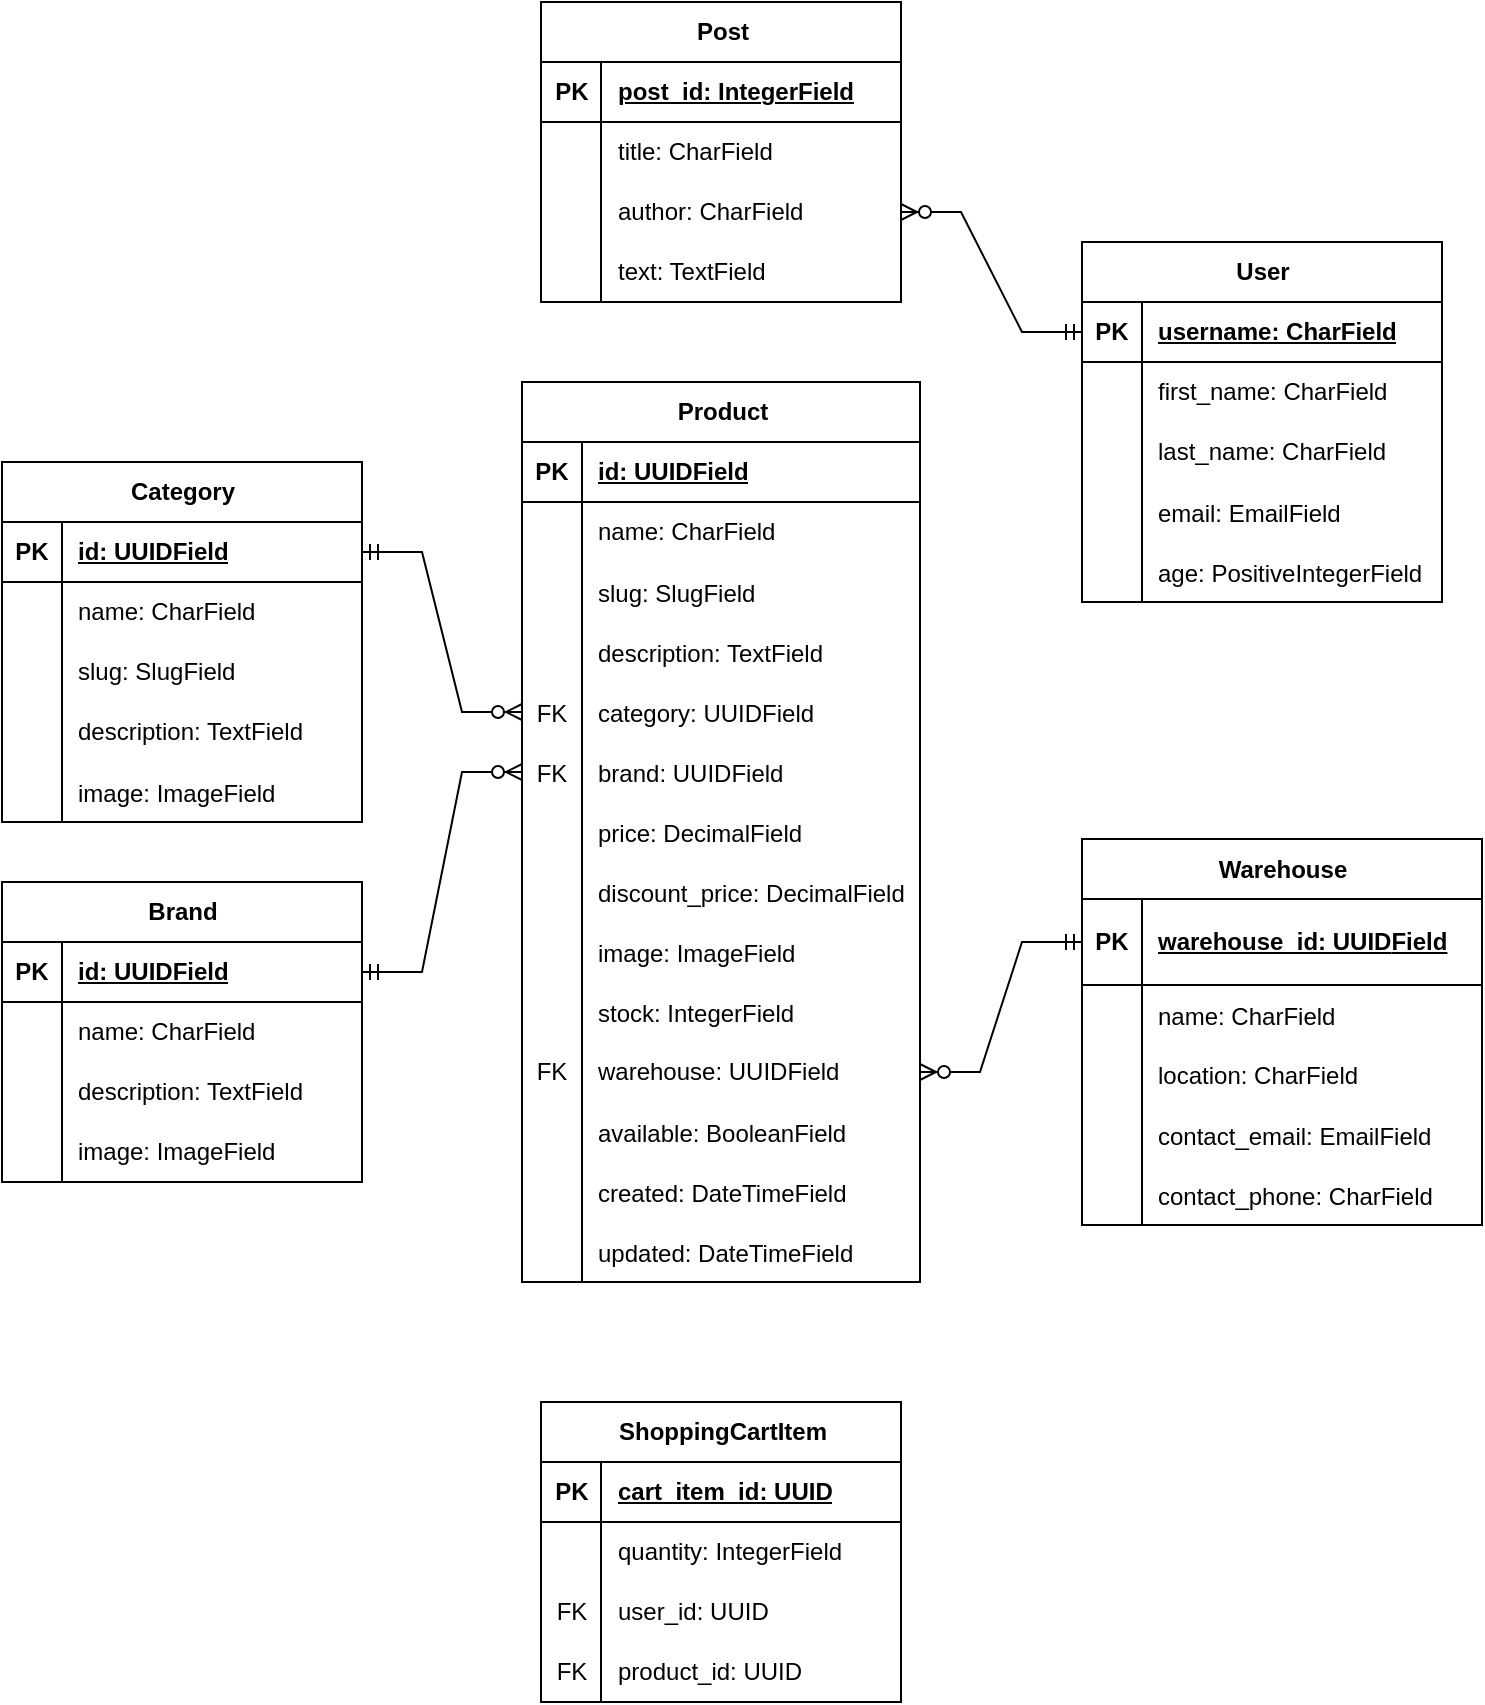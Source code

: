<mxfile version="24.7.17">
  <diagram id="R2lEEEUBdFMjLlhIrx00" name="Page-1">
    <mxGraphModel dx="1687" dy="979" grid="1" gridSize="10" guides="1" tooltips="1" connect="1" arrows="1" fold="1" page="1" pageScale="1" pageWidth="1169" pageHeight="1654" math="0" shadow="0" extFonts="Permanent Marker^https://fonts.googleapis.com/css?family=Permanent+Marker">
      <root>
        <mxCell id="0" />
        <mxCell id="1" parent="0" />
        <mxCell id="9a4lWJlWCkTllYiElJzS-14" value="Warehouse" style="shape=table;startSize=30;container=1;collapsible=1;childLayout=tableLayout;fixedRows=1;rowLines=0;fontStyle=1;align=center;resizeLast=1;html=1;" parent="1" vertex="1">
          <mxGeometry x="940" y="628.5" width="200" height="193" as="geometry" />
        </mxCell>
        <mxCell id="9a4lWJlWCkTllYiElJzS-15" value="" style="shape=tableRow;horizontal=0;startSize=0;swimlaneHead=0;swimlaneBody=0;fillColor=none;collapsible=0;dropTarget=0;points=[[0,0.5],[1,0.5]];portConstraint=eastwest;top=0;left=0;right=0;bottom=1;" parent="9a4lWJlWCkTllYiElJzS-14" vertex="1">
          <mxGeometry y="30" width="200" height="43" as="geometry" />
        </mxCell>
        <mxCell id="9a4lWJlWCkTllYiElJzS-16" value="PK" style="shape=partialRectangle;connectable=0;fillColor=none;top=0;left=0;bottom=0;right=0;fontStyle=1;overflow=hidden;whiteSpace=wrap;html=1;" parent="9a4lWJlWCkTllYiElJzS-15" vertex="1">
          <mxGeometry width="30" height="43" as="geometry">
            <mxRectangle width="30" height="43" as="alternateBounds" />
          </mxGeometry>
        </mxCell>
        <mxCell id="9a4lWJlWCkTllYiElJzS-17" value="warehouse_id: UUID&lt;span style=&quot;background-color: initial;&quot;&gt;Field&lt;/span&gt;" style="shape=partialRectangle;connectable=0;fillColor=none;top=0;left=0;bottom=0;right=0;align=left;spacingLeft=6;fontStyle=5;overflow=hidden;whiteSpace=wrap;html=1;" parent="9a4lWJlWCkTllYiElJzS-15" vertex="1">
          <mxGeometry x="30" width="170" height="43" as="geometry">
            <mxRectangle width="170" height="43" as="alternateBounds" />
          </mxGeometry>
        </mxCell>
        <mxCell id="gt1gGx5hnuuMi3qOZjvq-41" value="" style="shape=tableRow;horizontal=0;startSize=0;swimlaneHead=0;swimlaneBody=0;fillColor=none;collapsible=0;dropTarget=0;points=[[0,0.5],[1,0.5]];portConstraint=eastwest;top=0;left=0;right=0;bottom=0;" vertex="1" parent="9a4lWJlWCkTllYiElJzS-14">
          <mxGeometry y="73" width="200" height="30" as="geometry" />
        </mxCell>
        <mxCell id="gt1gGx5hnuuMi3qOZjvq-42" value="" style="shape=partialRectangle;connectable=0;fillColor=none;top=0;left=0;bottom=0;right=0;editable=1;overflow=hidden;" vertex="1" parent="gt1gGx5hnuuMi3qOZjvq-41">
          <mxGeometry width="30" height="30" as="geometry">
            <mxRectangle width="30" height="30" as="alternateBounds" />
          </mxGeometry>
        </mxCell>
        <mxCell id="gt1gGx5hnuuMi3qOZjvq-43" value="name: CharField" style="shape=partialRectangle;connectable=0;fillColor=none;top=0;left=0;bottom=0;right=0;align=left;spacingLeft=6;overflow=hidden;" vertex="1" parent="gt1gGx5hnuuMi3qOZjvq-41">
          <mxGeometry x="30" width="170" height="30" as="geometry">
            <mxRectangle width="170" height="30" as="alternateBounds" />
          </mxGeometry>
        </mxCell>
        <mxCell id="9a4lWJlWCkTllYiElJzS-18" value="" style="shape=tableRow;horizontal=0;startSize=0;swimlaneHead=0;swimlaneBody=0;fillColor=none;collapsible=0;dropTarget=0;points=[[0,0.5],[1,0.5]];portConstraint=eastwest;top=0;left=0;right=0;bottom=0;" parent="9a4lWJlWCkTllYiElJzS-14" vertex="1">
          <mxGeometry y="103" width="200" height="30" as="geometry" />
        </mxCell>
        <mxCell id="9a4lWJlWCkTllYiElJzS-19" value="" style="shape=partialRectangle;connectable=0;fillColor=none;top=0;left=0;bottom=0;right=0;editable=1;overflow=hidden;whiteSpace=wrap;html=1;" parent="9a4lWJlWCkTllYiElJzS-18" vertex="1">
          <mxGeometry width="30" height="30" as="geometry">
            <mxRectangle width="30" height="30" as="alternateBounds" />
          </mxGeometry>
        </mxCell>
        <mxCell id="9a4lWJlWCkTllYiElJzS-20" value="location: CharField" style="shape=partialRectangle;connectable=0;fillColor=none;top=0;left=0;bottom=0;right=0;align=left;spacingLeft=6;overflow=hidden;whiteSpace=wrap;html=1;" parent="9a4lWJlWCkTllYiElJzS-18" vertex="1">
          <mxGeometry x="30" width="170" height="30" as="geometry">
            <mxRectangle width="170" height="30" as="alternateBounds" />
          </mxGeometry>
        </mxCell>
        <mxCell id="gt1gGx5hnuuMi3qOZjvq-44" value="" style="shape=tableRow;horizontal=0;startSize=0;swimlaneHead=0;swimlaneBody=0;fillColor=none;collapsible=0;dropTarget=0;points=[[0,0.5],[1,0.5]];portConstraint=eastwest;top=0;left=0;right=0;bottom=0;" vertex="1" parent="9a4lWJlWCkTllYiElJzS-14">
          <mxGeometry y="133" width="200" height="30" as="geometry" />
        </mxCell>
        <mxCell id="gt1gGx5hnuuMi3qOZjvq-45" value="" style="shape=partialRectangle;connectable=0;fillColor=none;top=0;left=0;bottom=0;right=0;editable=1;overflow=hidden;" vertex="1" parent="gt1gGx5hnuuMi3qOZjvq-44">
          <mxGeometry width="30" height="30" as="geometry">
            <mxRectangle width="30" height="30" as="alternateBounds" />
          </mxGeometry>
        </mxCell>
        <mxCell id="gt1gGx5hnuuMi3qOZjvq-46" value="contact_email: EmailField" style="shape=partialRectangle;connectable=0;fillColor=none;top=0;left=0;bottom=0;right=0;align=left;spacingLeft=6;overflow=hidden;" vertex="1" parent="gt1gGx5hnuuMi3qOZjvq-44">
          <mxGeometry x="30" width="170" height="30" as="geometry">
            <mxRectangle width="170" height="30" as="alternateBounds" />
          </mxGeometry>
        </mxCell>
        <mxCell id="gt1gGx5hnuuMi3qOZjvq-47" value="" style="shape=tableRow;horizontal=0;startSize=0;swimlaneHead=0;swimlaneBody=0;fillColor=none;collapsible=0;dropTarget=0;points=[[0,0.5],[1,0.5]];portConstraint=eastwest;top=0;left=0;right=0;bottom=0;" vertex="1" parent="9a4lWJlWCkTllYiElJzS-14">
          <mxGeometry y="163" width="200" height="30" as="geometry" />
        </mxCell>
        <mxCell id="gt1gGx5hnuuMi3qOZjvq-48" value="" style="shape=partialRectangle;connectable=0;fillColor=none;top=0;left=0;bottom=0;right=0;editable=1;overflow=hidden;" vertex="1" parent="gt1gGx5hnuuMi3qOZjvq-47">
          <mxGeometry width="30" height="30" as="geometry">
            <mxRectangle width="30" height="30" as="alternateBounds" />
          </mxGeometry>
        </mxCell>
        <mxCell id="gt1gGx5hnuuMi3qOZjvq-49" value="contact_phone: CharField" style="shape=partialRectangle;connectable=0;fillColor=none;top=0;left=0;bottom=0;right=0;align=left;spacingLeft=6;overflow=hidden;" vertex="1" parent="gt1gGx5hnuuMi3qOZjvq-47">
          <mxGeometry x="30" width="170" height="30" as="geometry">
            <mxRectangle width="170" height="30" as="alternateBounds" />
          </mxGeometry>
        </mxCell>
        <mxCell id="9a4lWJlWCkTllYiElJzS-28" value="Product" style="shape=table;startSize=30;container=1;collapsible=1;childLayout=tableLayout;fixedRows=1;rowLines=0;fontStyle=1;align=center;resizeLast=1;html=1;" parent="1" vertex="1">
          <mxGeometry x="660" y="400" width="199" height="450" as="geometry" />
        </mxCell>
        <mxCell id="9a4lWJlWCkTllYiElJzS-29" value="" style="shape=tableRow;horizontal=0;startSize=0;swimlaneHead=0;swimlaneBody=0;fillColor=none;collapsible=0;dropTarget=0;points=[[0,0.5],[1,0.5]];portConstraint=eastwest;top=0;left=0;right=0;bottom=1;" parent="9a4lWJlWCkTllYiElJzS-28" vertex="1">
          <mxGeometry y="30" width="199" height="30" as="geometry" />
        </mxCell>
        <mxCell id="9a4lWJlWCkTllYiElJzS-30" value="PK" style="shape=partialRectangle;connectable=0;fillColor=none;top=0;left=0;bottom=0;right=0;fontStyle=1;overflow=hidden;whiteSpace=wrap;html=1;" parent="9a4lWJlWCkTllYiElJzS-29" vertex="1">
          <mxGeometry width="30" height="30" as="geometry">
            <mxRectangle width="30" height="30" as="alternateBounds" />
          </mxGeometry>
        </mxCell>
        <mxCell id="9a4lWJlWCkTllYiElJzS-31" value="id: UUIDField" style="shape=partialRectangle;connectable=0;fillColor=none;top=0;left=0;bottom=0;right=0;align=left;spacingLeft=6;fontStyle=5;overflow=hidden;whiteSpace=wrap;html=1;" parent="9a4lWJlWCkTllYiElJzS-29" vertex="1">
          <mxGeometry x="30" width="169" height="30" as="geometry">
            <mxRectangle width="169" height="30" as="alternateBounds" />
          </mxGeometry>
        </mxCell>
        <mxCell id="9a4lWJlWCkTllYiElJzS-32" value="" style="shape=tableRow;horizontal=0;startSize=0;swimlaneHead=0;swimlaneBody=0;fillColor=none;collapsible=0;dropTarget=0;points=[[0,0.5],[1,0.5]];portConstraint=eastwest;top=0;left=0;right=0;bottom=0;" parent="9a4lWJlWCkTllYiElJzS-28" vertex="1">
          <mxGeometry y="60" width="199" height="30" as="geometry" />
        </mxCell>
        <mxCell id="9a4lWJlWCkTllYiElJzS-33" value="" style="shape=partialRectangle;connectable=0;fillColor=none;top=0;left=0;bottom=0;right=0;editable=1;overflow=hidden;whiteSpace=wrap;html=1;" parent="9a4lWJlWCkTllYiElJzS-32" vertex="1">
          <mxGeometry width="30" height="30" as="geometry">
            <mxRectangle width="30" height="30" as="alternateBounds" />
          </mxGeometry>
        </mxCell>
        <mxCell id="9a4lWJlWCkTllYiElJzS-34" value="name: CharField" style="shape=partialRectangle;connectable=0;fillColor=none;top=0;left=0;bottom=0;right=0;align=left;spacingLeft=6;overflow=hidden;whiteSpace=wrap;html=1;" parent="9a4lWJlWCkTllYiElJzS-32" vertex="1">
          <mxGeometry x="30" width="169" height="30" as="geometry">
            <mxRectangle width="169" height="30" as="alternateBounds" />
          </mxGeometry>
        </mxCell>
        <mxCell id="gt1gGx5hnuuMi3qOZjvq-4" value="" style="shape=tableRow;horizontal=0;startSize=0;swimlaneHead=0;swimlaneBody=0;fillColor=none;collapsible=0;dropTarget=0;points=[[0,0.5],[1,0.5]];portConstraint=eastwest;top=0;left=0;right=0;bottom=0;" vertex="1" parent="9a4lWJlWCkTllYiElJzS-28">
          <mxGeometry y="90" width="199" height="30" as="geometry" />
        </mxCell>
        <mxCell id="gt1gGx5hnuuMi3qOZjvq-5" value="" style="shape=partialRectangle;connectable=0;fillColor=none;top=0;left=0;bottom=0;right=0;editable=1;overflow=hidden;" vertex="1" parent="gt1gGx5hnuuMi3qOZjvq-4">
          <mxGeometry width="30" height="30" as="geometry">
            <mxRectangle width="30" height="30" as="alternateBounds" />
          </mxGeometry>
        </mxCell>
        <mxCell id="gt1gGx5hnuuMi3qOZjvq-6" value="slug: SlugField" style="shape=partialRectangle;connectable=0;fillColor=none;top=0;left=0;bottom=0;right=0;align=left;spacingLeft=6;overflow=hidden;" vertex="1" parent="gt1gGx5hnuuMi3qOZjvq-4">
          <mxGeometry x="30" width="169" height="30" as="geometry">
            <mxRectangle width="169" height="30" as="alternateBounds" />
          </mxGeometry>
        </mxCell>
        <mxCell id="gt1gGx5hnuuMi3qOZjvq-7" value="" style="shape=tableRow;horizontal=0;startSize=0;swimlaneHead=0;swimlaneBody=0;fillColor=none;collapsible=0;dropTarget=0;points=[[0,0.5],[1,0.5]];portConstraint=eastwest;top=0;left=0;right=0;bottom=0;" vertex="1" parent="9a4lWJlWCkTllYiElJzS-28">
          <mxGeometry y="120" width="199" height="30" as="geometry" />
        </mxCell>
        <mxCell id="gt1gGx5hnuuMi3qOZjvq-8" value="" style="shape=partialRectangle;connectable=0;fillColor=none;top=0;left=0;bottom=0;right=0;editable=1;overflow=hidden;" vertex="1" parent="gt1gGx5hnuuMi3qOZjvq-7">
          <mxGeometry width="30" height="30" as="geometry">
            <mxRectangle width="30" height="30" as="alternateBounds" />
          </mxGeometry>
        </mxCell>
        <mxCell id="gt1gGx5hnuuMi3qOZjvq-9" value="description: TextField" style="shape=partialRectangle;connectable=0;fillColor=none;top=0;left=0;bottom=0;right=0;align=left;spacingLeft=6;overflow=hidden;" vertex="1" parent="gt1gGx5hnuuMi3qOZjvq-7">
          <mxGeometry x="30" width="169" height="30" as="geometry">
            <mxRectangle width="169" height="30" as="alternateBounds" />
          </mxGeometry>
        </mxCell>
        <mxCell id="gt1gGx5hnuuMi3qOZjvq-10" value="" style="shape=tableRow;horizontal=0;startSize=0;swimlaneHead=0;swimlaneBody=0;fillColor=none;collapsible=0;dropTarget=0;points=[[0,0.5],[1,0.5]];portConstraint=eastwest;top=0;left=0;right=0;bottom=0;" vertex="1" parent="9a4lWJlWCkTllYiElJzS-28">
          <mxGeometry y="150" width="199" height="30" as="geometry" />
        </mxCell>
        <mxCell id="gt1gGx5hnuuMi3qOZjvq-11" value="FK" style="shape=partialRectangle;connectable=0;fillColor=none;top=0;left=0;bottom=0;right=0;editable=1;overflow=hidden;" vertex="1" parent="gt1gGx5hnuuMi3qOZjvq-10">
          <mxGeometry width="30" height="30" as="geometry">
            <mxRectangle width="30" height="30" as="alternateBounds" />
          </mxGeometry>
        </mxCell>
        <mxCell id="gt1gGx5hnuuMi3qOZjvq-12" value="category: UUIDField" style="shape=partialRectangle;connectable=0;fillColor=none;top=0;left=0;bottom=0;right=0;align=left;spacingLeft=6;overflow=hidden;" vertex="1" parent="gt1gGx5hnuuMi3qOZjvq-10">
          <mxGeometry x="30" width="169" height="30" as="geometry">
            <mxRectangle width="169" height="30" as="alternateBounds" />
          </mxGeometry>
        </mxCell>
        <mxCell id="gt1gGx5hnuuMi3qOZjvq-13" value="" style="shape=tableRow;horizontal=0;startSize=0;swimlaneHead=0;swimlaneBody=0;fillColor=none;collapsible=0;dropTarget=0;points=[[0,0.5],[1,0.5]];portConstraint=eastwest;top=0;left=0;right=0;bottom=0;" vertex="1" parent="9a4lWJlWCkTllYiElJzS-28">
          <mxGeometry y="180" width="199" height="30" as="geometry" />
        </mxCell>
        <mxCell id="gt1gGx5hnuuMi3qOZjvq-14" value="FK" style="shape=partialRectangle;connectable=0;fillColor=none;top=0;left=0;bottom=0;right=0;editable=1;overflow=hidden;" vertex="1" parent="gt1gGx5hnuuMi3qOZjvq-13">
          <mxGeometry width="30" height="30" as="geometry">
            <mxRectangle width="30" height="30" as="alternateBounds" />
          </mxGeometry>
        </mxCell>
        <mxCell id="gt1gGx5hnuuMi3qOZjvq-15" value="brand: UUIDField" style="shape=partialRectangle;connectable=0;fillColor=none;top=0;left=0;bottom=0;right=0;align=left;spacingLeft=6;overflow=hidden;" vertex="1" parent="gt1gGx5hnuuMi3qOZjvq-13">
          <mxGeometry x="30" width="169" height="30" as="geometry">
            <mxRectangle width="169" height="30" as="alternateBounds" />
          </mxGeometry>
        </mxCell>
        <mxCell id="gt1gGx5hnuuMi3qOZjvq-16" value="" style="shape=tableRow;horizontal=0;startSize=0;swimlaneHead=0;swimlaneBody=0;fillColor=none;collapsible=0;dropTarget=0;points=[[0,0.5],[1,0.5]];portConstraint=eastwest;top=0;left=0;right=0;bottom=0;" vertex="1" parent="9a4lWJlWCkTllYiElJzS-28">
          <mxGeometry y="210" width="199" height="30" as="geometry" />
        </mxCell>
        <mxCell id="gt1gGx5hnuuMi3qOZjvq-17" value="" style="shape=partialRectangle;connectable=0;fillColor=none;top=0;left=0;bottom=0;right=0;editable=1;overflow=hidden;" vertex="1" parent="gt1gGx5hnuuMi3qOZjvq-16">
          <mxGeometry width="30" height="30" as="geometry">
            <mxRectangle width="30" height="30" as="alternateBounds" />
          </mxGeometry>
        </mxCell>
        <mxCell id="gt1gGx5hnuuMi3qOZjvq-18" value="price: DecimalField" style="shape=partialRectangle;connectable=0;fillColor=none;top=0;left=0;bottom=0;right=0;align=left;spacingLeft=6;overflow=hidden;" vertex="1" parent="gt1gGx5hnuuMi3qOZjvq-16">
          <mxGeometry x="30" width="169" height="30" as="geometry">
            <mxRectangle width="169" height="30" as="alternateBounds" />
          </mxGeometry>
        </mxCell>
        <mxCell id="gt1gGx5hnuuMi3qOZjvq-19" value="" style="shape=tableRow;horizontal=0;startSize=0;swimlaneHead=0;swimlaneBody=0;fillColor=none;collapsible=0;dropTarget=0;points=[[0,0.5],[1,0.5]];portConstraint=eastwest;top=0;left=0;right=0;bottom=0;" vertex="1" parent="9a4lWJlWCkTllYiElJzS-28">
          <mxGeometry y="240" width="199" height="30" as="geometry" />
        </mxCell>
        <mxCell id="gt1gGx5hnuuMi3qOZjvq-20" value="" style="shape=partialRectangle;connectable=0;fillColor=none;top=0;left=0;bottom=0;right=0;editable=1;overflow=hidden;" vertex="1" parent="gt1gGx5hnuuMi3qOZjvq-19">
          <mxGeometry width="30" height="30" as="geometry">
            <mxRectangle width="30" height="30" as="alternateBounds" />
          </mxGeometry>
        </mxCell>
        <mxCell id="gt1gGx5hnuuMi3qOZjvq-21" value="discount_price: DecimalField" style="shape=partialRectangle;connectable=0;fillColor=none;top=0;left=0;bottom=0;right=0;align=left;spacingLeft=6;overflow=hidden;" vertex="1" parent="gt1gGx5hnuuMi3qOZjvq-19">
          <mxGeometry x="30" width="169" height="30" as="geometry">
            <mxRectangle width="169" height="30" as="alternateBounds" />
          </mxGeometry>
        </mxCell>
        <mxCell id="gt1gGx5hnuuMi3qOZjvq-22" value="" style="shape=tableRow;horizontal=0;startSize=0;swimlaneHead=0;swimlaneBody=0;fillColor=none;collapsible=0;dropTarget=0;points=[[0,0.5],[1,0.5]];portConstraint=eastwest;top=0;left=0;right=0;bottom=0;" vertex="1" parent="9a4lWJlWCkTllYiElJzS-28">
          <mxGeometry y="270" width="199" height="30" as="geometry" />
        </mxCell>
        <mxCell id="gt1gGx5hnuuMi3qOZjvq-23" value="" style="shape=partialRectangle;connectable=0;fillColor=none;top=0;left=0;bottom=0;right=0;editable=1;overflow=hidden;" vertex="1" parent="gt1gGx5hnuuMi3qOZjvq-22">
          <mxGeometry width="30" height="30" as="geometry">
            <mxRectangle width="30" height="30" as="alternateBounds" />
          </mxGeometry>
        </mxCell>
        <mxCell id="gt1gGx5hnuuMi3qOZjvq-24" value="image: ImageField" style="shape=partialRectangle;connectable=0;fillColor=none;top=0;left=0;bottom=0;right=0;align=left;spacingLeft=6;overflow=hidden;" vertex="1" parent="gt1gGx5hnuuMi3qOZjvq-22">
          <mxGeometry x="30" width="169" height="30" as="geometry">
            <mxRectangle width="169" height="30" as="alternateBounds" />
          </mxGeometry>
        </mxCell>
        <mxCell id="gt1gGx5hnuuMi3qOZjvq-25" value="" style="shape=tableRow;horizontal=0;startSize=0;swimlaneHead=0;swimlaneBody=0;fillColor=none;collapsible=0;dropTarget=0;points=[[0,0.5],[1,0.5]];portConstraint=eastwest;top=0;left=0;right=0;bottom=0;" vertex="1" parent="9a4lWJlWCkTllYiElJzS-28">
          <mxGeometry y="300" width="199" height="30" as="geometry" />
        </mxCell>
        <mxCell id="gt1gGx5hnuuMi3qOZjvq-26" value="" style="shape=partialRectangle;connectable=0;fillColor=none;top=0;left=0;bottom=0;right=0;editable=1;overflow=hidden;" vertex="1" parent="gt1gGx5hnuuMi3qOZjvq-25">
          <mxGeometry width="30" height="30" as="geometry">
            <mxRectangle width="30" height="30" as="alternateBounds" />
          </mxGeometry>
        </mxCell>
        <mxCell id="gt1gGx5hnuuMi3qOZjvq-27" value="stock: IntegerField" style="shape=partialRectangle;connectable=0;fillColor=none;top=0;left=0;bottom=0;right=0;align=left;spacingLeft=6;overflow=hidden;" vertex="1" parent="gt1gGx5hnuuMi3qOZjvq-25">
          <mxGeometry x="30" width="169" height="30" as="geometry">
            <mxRectangle width="169" height="30" as="alternateBounds" />
          </mxGeometry>
        </mxCell>
        <mxCell id="9a4lWJlWCkTllYiElJzS-35" value="" style="shape=tableRow;horizontal=0;startSize=0;swimlaneHead=0;swimlaneBody=0;fillColor=none;collapsible=0;dropTarget=0;points=[[0,0.5],[1,0.5]];portConstraint=eastwest;top=0;left=0;right=0;bottom=0;" parent="9a4lWJlWCkTllYiElJzS-28" vertex="1">
          <mxGeometry y="330" width="199" height="30" as="geometry" />
        </mxCell>
        <mxCell id="9a4lWJlWCkTllYiElJzS-36" value="FK" style="shape=partialRectangle;connectable=0;fillColor=none;top=0;left=0;bottom=0;right=0;editable=1;overflow=hidden;whiteSpace=wrap;html=1;" parent="9a4lWJlWCkTllYiElJzS-35" vertex="1">
          <mxGeometry width="30" height="30" as="geometry">
            <mxRectangle width="30" height="30" as="alternateBounds" />
          </mxGeometry>
        </mxCell>
        <mxCell id="9a4lWJlWCkTllYiElJzS-37" value="warehouse: UUIDField" style="shape=partialRectangle;connectable=0;fillColor=none;top=0;left=0;bottom=0;right=0;align=left;spacingLeft=6;overflow=hidden;whiteSpace=wrap;html=1;" parent="9a4lWJlWCkTllYiElJzS-35" vertex="1">
          <mxGeometry x="30" width="169" height="30" as="geometry">
            <mxRectangle width="169" height="30" as="alternateBounds" />
          </mxGeometry>
        </mxCell>
        <mxCell id="gt1gGx5hnuuMi3qOZjvq-28" value="" style="shape=tableRow;horizontal=0;startSize=0;swimlaneHead=0;swimlaneBody=0;fillColor=none;collapsible=0;dropTarget=0;points=[[0,0.5],[1,0.5]];portConstraint=eastwest;top=0;left=0;right=0;bottom=0;" vertex="1" parent="9a4lWJlWCkTllYiElJzS-28">
          <mxGeometry y="360" width="199" height="30" as="geometry" />
        </mxCell>
        <mxCell id="gt1gGx5hnuuMi3qOZjvq-29" value="" style="shape=partialRectangle;connectable=0;fillColor=none;top=0;left=0;bottom=0;right=0;editable=1;overflow=hidden;" vertex="1" parent="gt1gGx5hnuuMi3qOZjvq-28">
          <mxGeometry width="30" height="30" as="geometry">
            <mxRectangle width="30" height="30" as="alternateBounds" />
          </mxGeometry>
        </mxCell>
        <mxCell id="gt1gGx5hnuuMi3qOZjvq-30" value="available: BooleanField" style="shape=partialRectangle;connectable=0;fillColor=none;top=0;left=0;bottom=0;right=0;align=left;spacingLeft=6;overflow=hidden;" vertex="1" parent="gt1gGx5hnuuMi3qOZjvq-28">
          <mxGeometry x="30" width="169" height="30" as="geometry">
            <mxRectangle width="169" height="30" as="alternateBounds" />
          </mxGeometry>
        </mxCell>
        <mxCell id="gt1gGx5hnuuMi3qOZjvq-35" value="" style="shape=tableRow;horizontal=0;startSize=0;swimlaneHead=0;swimlaneBody=0;fillColor=none;collapsible=0;dropTarget=0;points=[[0,0.5],[1,0.5]];portConstraint=eastwest;top=0;left=0;right=0;bottom=0;" vertex="1" parent="9a4lWJlWCkTllYiElJzS-28">
          <mxGeometry y="390" width="199" height="30" as="geometry" />
        </mxCell>
        <mxCell id="gt1gGx5hnuuMi3qOZjvq-36" value="" style="shape=partialRectangle;connectable=0;fillColor=none;top=0;left=0;bottom=0;right=0;editable=1;overflow=hidden;" vertex="1" parent="gt1gGx5hnuuMi3qOZjvq-35">
          <mxGeometry width="30" height="30" as="geometry">
            <mxRectangle width="30" height="30" as="alternateBounds" />
          </mxGeometry>
        </mxCell>
        <mxCell id="gt1gGx5hnuuMi3qOZjvq-37" value="created: DateTimeField" style="shape=partialRectangle;connectable=0;fillColor=none;top=0;left=0;bottom=0;right=0;align=left;spacingLeft=6;overflow=hidden;" vertex="1" parent="gt1gGx5hnuuMi3qOZjvq-35">
          <mxGeometry x="30" width="169" height="30" as="geometry">
            <mxRectangle width="169" height="30" as="alternateBounds" />
          </mxGeometry>
        </mxCell>
        <mxCell id="gt1gGx5hnuuMi3qOZjvq-38" value="" style="shape=tableRow;horizontal=0;startSize=0;swimlaneHead=0;swimlaneBody=0;fillColor=none;collapsible=0;dropTarget=0;points=[[0,0.5],[1,0.5]];portConstraint=eastwest;top=0;left=0;right=0;bottom=0;" vertex="1" parent="9a4lWJlWCkTllYiElJzS-28">
          <mxGeometry y="420" width="199" height="30" as="geometry" />
        </mxCell>
        <mxCell id="gt1gGx5hnuuMi3qOZjvq-39" value="" style="shape=partialRectangle;connectable=0;fillColor=none;top=0;left=0;bottom=0;right=0;editable=1;overflow=hidden;" vertex="1" parent="gt1gGx5hnuuMi3qOZjvq-38">
          <mxGeometry width="30" height="30" as="geometry">
            <mxRectangle width="30" height="30" as="alternateBounds" />
          </mxGeometry>
        </mxCell>
        <mxCell id="gt1gGx5hnuuMi3qOZjvq-40" value="updated: DateTimeField" style="shape=partialRectangle;connectable=0;fillColor=none;top=0;left=0;bottom=0;right=0;align=left;spacingLeft=6;overflow=hidden;" vertex="1" parent="gt1gGx5hnuuMi3qOZjvq-38">
          <mxGeometry x="30" width="169" height="30" as="geometry">
            <mxRectangle width="169" height="30" as="alternateBounds" />
          </mxGeometry>
        </mxCell>
        <mxCell id="9a4lWJlWCkTllYiElJzS-46" value="User" style="shape=table;startSize=30;container=1;collapsible=1;childLayout=tableLayout;fixedRows=1;rowLines=0;fontStyle=1;align=center;resizeLast=1;html=1;" parent="1" vertex="1">
          <mxGeometry x="940" y="330" width="180" height="180" as="geometry" />
        </mxCell>
        <mxCell id="9a4lWJlWCkTllYiElJzS-47" value="" style="shape=tableRow;horizontal=0;startSize=0;swimlaneHead=0;swimlaneBody=0;fillColor=none;collapsible=0;dropTarget=0;points=[[0,0.5],[1,0.5]];portConstraint=eastwest;top=0;left=0;right=0;bottom=1;" parent="9a4lWJlWCkTllYiElJzS-46" vertex="1">
          <mxGeometry y="30" width="180" height="30" as="geometry" />
        </mxCell>
        <mxCell id="9a4lWJlWCkTllYiElJzS-48" value="PK" style="shape=partialRectangle;connectable=0;fillColor=none;top=0;left=0;bottom=0;right=0;fontStyle=1;overflow=hidden;whiteSpace=wrap;html=1;" parent="9a4lWJlWCkTllYiElJzS-47" vertex="1">
          <mxGeometry width="30" height="30" as="geometry">
            <mxRectangle width="30" height="30" as="alternateBounds" />
          </mxGeometry>
        </mxCell>
        <mxCell id="9a4lWJlWCkTllYiElJzS-49" value="username: CharField" style="shape=partialRectangle;connectable=0;fillColor=none;top=0;left=0;bottom=0;right=0;align=left;spacingLeft=6;fontStyle=5;overflow=hidden;whiteSpace=wrap;html=1;" parent="9a4lWJlWCkTllYiElJzS-47" vertex="1">
          <mxGeometry x="30" width="150" height="30" as="geometry">
            <mxRectangle width="150" height="30" as="alternateBounds" />
          </mxGeometry>
        </mxCell>
        <mxCell id="9a4lWJlWCkTllYiElJzS-53" value="" style="shape=tableRow;horizontal=0;startSize=0;swimlaneHead=0;swimlaneBody=0;fillColor=none;collapsible=0;dropTarget=0;points=[[0,0.5],[1,0.5]];portConstraint=eastwest;top=0;left=0;right=0;bottom=0;" parent="9a4lWJlWCkTllYiElJzS-46" vertex="1">
          <mxGeometry y="60" width="180" height="30" as="geometry" />
        </mxCell>
        <mxCell id="9a4lWJlWCkTllYiElJzS-54" value="" style="shape=partialRectangle;connectable=0;fillColor=none;top=0;left=0;bottom=0;right=0;editable=1;overflow=hidden;whiteSpace=wrap;html=1;" parent="9a4lWJlWCkTllYiElJzS-53" vertex="1">
          <mxGeometry width="30" height="30" as="geometry">
            <mxRectangle width="30" height="30" as="alternateBounds" />
          </mxGeometry>
        </mxCell>
        <mxCell id="9a4lWJlWCkTllYiElJzS-55" value="first_name: CharField" style="shape=partialRectangle;connectable=0;fillColor=none;top=0;left=0;bottom=0;right=0;align=left;spacingLeft=6;overflow=hidden;whiteSpace=wrap;html=1;" parent="9a4lWJlWCkTllYiElJzS-53" vertex="1">
          <mxGeometry x="30" width="150" height="30" as="geometry">
            <mxRectangle width="150" height="30" as="alternateBounds" />
          </mxGeometry>
        </mxCell>
        <mxCell id="9a4lWJlWCkTllYiElJzS-56" value="" style="shape=tableRow;horizontal=0;startSize=0;swimlaneHead=0;swimlaneBody=0;fillColor=none;collapsible=0;dropTarget=0;points=[[0,0.5],[1,0.5]];portConstraint=eastwest;top=0;left=0;right=0;bottom=0;" parent="9a4lWJlWCkTllYiElJzS-46" vertex="1">
          <mxGeometry y="90" width="180" height="30" as="geometry" />
        </mxCell>
        <mxCell id="9a4lWJlWCkTllYiElJzS-57" value="" style="shape=partialRectangle;connectable=0;fillColor=none;top=0;left=0;bottom=0;right=0;editable=1;overflow=hidden;whiteSpace=wrap;html=1;" parent="9a4lWJlWCkTllYiElJzS-56" vertex="1">
          <mxGeometry width="30" height="30" as="geometry">
            <mxRectangle width="30" height="30" as="alternateBounds" />
          </mxGeometry>
        </mxCell>
        <mxCell id="9a4lWJlWCkTllYiElJzS-58" value="last_name: CharField" style="shape=partialRectangle;connectable=0;fillColor=none;top=0;left=0;bottom=0;right=0;align=left;spacingLeft=6;overflow=hidden;whiteSpace=wrap;html=1;" parent="9a4lWJlWCkTllYiElJzS-56" vertex="1">
          <mxGeometry x="30" width="150" height="30" as="geometry">
            <mxRectangle width="150" height="30" as="alternateBounds" />
          </mxGeometry>
        </mxCell>
        <mxCell id="gt1gGx5hnuuMi3qOZjvq-82" value="" style="shape=tableRow;horizontal=0;startSize=0;swimlaneHead=0;swimlaneBody=0;fillColor=none;collapsible=0;dropTarget=0;points=[[0,0.5],[1,0.5]];portConstraint=eastwest;top=0;left=0;right=0;bottom=0;" vertex="1" parent="9a4lWJlWCkTllYiElJzS-46">
          <mxGeometry y="120" width="180" height="30" as="geometry" />
        </mxCell>
        <mxCell id="gt1gGx5hnuuMi3qOZjvq-83" value="" style="shape=partialRectangle;connectable=0;fillColor=none;top=0;left=0;bottom=0;right=0;editable=1;overflow=hidden;" vertex="1" parent="gt1gGx5hnuuMi3qOZjvq-82">
          <mxGeometry width="30" height="30" as="geometry">
            <mxRectangle width="30" height="30" as="alternateBounds" />
          </mxGeometry>
        </mxCell>
        <mxCell id="gt1gGx5hnuuMi3qOZjvq-84" value="email: EmailField" style="shape=partialRectangle;connectable=0;fillColor=none;top=0;left=0;bottom=0;right=0;align=left;spacingLeft=6;overflow=hidden;" vertex="1" parent="gt1gGx5hnuuMi3qOZjvq-82">
          <mxGeometry x="30" width="150" height="30" as="geometry">
            <mxRectangle width="150" height="30" as="alternateBounds" />
          </mxGeometry>
        </mxCell>
        <mxCell id="gt1gGx5hnuuMi3qOZjvq-85" value="" style="shape=tableRow;horizontal=0;startSize=0;swimlaneHead=0;swimlaneBody=0;fillColor=none;collapsible=0;dropTarget=0;points=[[0,0.5],[1,0.5]];portConstraint=eastwest;top=0;left=0;right=0;bottom=0;" vertex="1" parent="9a4lWJlWCkTllYiElJzS-46">
          <mxGeometry y="150" width="180" height="30" as="geometry" />
        </mxCell>
        <mxCell id="gt1gGx5hnuuMi3qOZjvq-86" value="" style="shape=partialRectangle;connectable=0;fillColor=none;top=0;left=0;bottom=0;right=0;editable=1;overflow=hidden;" vertex="1" parent="gt1gGx5hnuuMi3qOZjvq-85">
          <mxGeometry width="30" height="30" as="geometry">
            <mxRectangle width="30" height="30" as="alternateBounds" />
          </mxGeometry>
        </mxCell>
        <mxCell id="gt1gGx5hnuuMi3qOZjvq-87" value="age: PositiveIntegerField" style="shape=partialRectangle;connectable=0;fillColor=none;top=0;left=0;bottom=0;right=0;align=left;spacingLeft=6;overflow=hidden;" vertex="1" parent="gt1gGx5hnuuMi3qOZjvq-85">
          <mxGeometry x="30" width="150" height="30" as="geometry">
            <mxRectangle width="150" height="30" as="alternateBounds" />
          </mxGeometry>
        </mxCell>
        <mxCell id="CSeSd1BVgWHs2ulrmNiZ-29" value="ShoppingCartItem" style="shape=table;startSize=30;container=1;collapsible=1;childLayout=tableLayout;fixedRows=1;rowLines=0;fontStyle=1;align=center;resizeLast=1;html=1;" parent="1" vertex="1">
          <mxGeometry x="669.5" y="910" width="180" height="150" as="geometry">
            <mxRectangle x="460" y="250" width="140" height="30" as="alternateBounds" />
          </mxGeometry>
        </mxCell>
        <mxCell id="CSeSd1BVgWHs2ulrmNiZ-30" value="" style="shape=tableRow;horizontal=0;startSize=0;swimlaneHead=0;swimlaneBody=0;fillColor=none;collapsible=0;dropTarget=0;points=[[0,0.5],[1,0.5]];portConstraint=eastwest;top=0;left=0;right=0;bottom=1;" parent="CSeSd1BVgWHs2ulrmNiZ-29" vertex="1">
          <mxGeometry y="30" width="180" height="30" as="geometry" />
        </mxCell>
        <mxCell id="CSeSd1BVgWHs2ulrmNiZ-31" value="PK" style="shape=partialRectangle;connectable=0;fillColor=none;top=0;left=0;bottom=0;right=0;fontStyle=1;overflow=hidden;whiteSpace=wrap;html=1;" parent="CSeSd1BVgWHs2ulrmNiZ-30" vertex="1">
          <mxGeometry width="30" height="30" as="geometry">
            <mxRectangle width="30" height="30" as="alternateBounds" />
          </mxGeometry>
        </mxCell>
        <mxCell id="CSeSd1BVgWHs2ulrmNiZ-32" value="cart_item_id: UUID" style="shape=partialRectangle;connectable=0;fillColor=none;top=0;left=0;bottom=0;right=0;align=left;spacingLeft=6;fontStyle=5;overflow=hidden;whiteSpace=wrap;html=1;" parent="CSeSd1BVgWHs2ulrmNiZ-30" vertex="1">
          <mxGeometry x="30" width="150" height="30" as="geometry">
            <mxRectangle width="150" height="30" as="alternateBounds" />
          </mxGeometry>
        </mxCell>
        <mxCell id="CSeSd1BVgWHs2ulrmNiZ-33" value="" style="shape=tableRow;horizontal=0;startSize=0;swimlaneHead=0;swimlaneBody=0;fillColor=none;collapsible=0;dropTarget=0;points=[[0,0.5],[1,0.5]];portConstraint=eastwest;top=0;left=0;right=0;bottom=0;" parent="CSeSd1BVgWHs2ulrmNiZ-29" vertex="1">
          <mxGeometry y="60" width="180" height="30" as="geometry" />
        </mxCell>
        <mxCell id="CSeSd1BVgWHs2ulrmNiZ-34" value="" style="shape=partialRectangle;connectable=0;fillColor=none;top=0;left=0;bottom=0;right=0;editable=1;overflow=hidden;whiteSpace=wrap;html=1;" parent="CSeSd1BVgWHs2ulrmNiZ-33" vertex="1">
          <mxGeometry width="30" height="30" as="geometry">
            <mxRectangle width="30" height="30" as="alternateBounds" />
          </mxGeometry>
        </mxCell>
        <mxCell id="CSeSd1BVgWHs2ulrmNiZ-35" value="quantity: IntegerField" style="shape=partialRectangle;connectable=0;fillColor=none;top=0;left=0;bottom=0;right=0;align=left;spacingLeft=6;overflow=hidden;whiteSpace=wrap;html=1;" parent="CSeSd1BVgWHs2ulrmNiZ-33" vertex="1">
          <mxGeometry x="30" width="150" height="30" as="geometry">
            <mxRectangle width="150" height="30" as="alternateBounds" />
          </mxGeometry>
        </mxCell>
        <mxCell id="CSeSd1BVgWHs2ulrmNiZ-36" value="" style="shape=tableRow;horizontal=0;startSize=0;swimlaneHead=0;swimlaneBody=0;fillColor=none;collapsible=0;dropTarget=0;points=[[0,0.5],[1,0.5]];portConstraint=eastwest;top=0;left=0;right=0;bottom=0;" parent="CSeSd1BVgWHs2ulrmNiZ-29" vertex="1">
          <mxGeometry y="90" width="180" height="30" as="geometry" />
        </mxCell>
        <mxCell id="CSeSd1BVgWHs2ulrmNiZ-37" value="FK" style="shape=partialRectangle;connectable=0;fillColor=none;top=0;left=0;bottom=0;right=0;editable=1;overflow=hidden;whiteSpace=wrap;html=1;" parent="CSeSd1BVgWHs2ulrmNiZ-36" vertex="1">
          <mxGeometry width="30" height="30" as="geometry">
            <mxRectangle width="30" height="30" as="alternateBounds" />
          </mxGeometry>
        </mxCell>
        <mxCell id="CSeSd1BVgWHs2ulrmNiZ-38" value="user_id: UUID" style="shape=partialRectangle;connectable=0;fillColor=none;top=0;left=0;bottom=0;right=0;align=left;spacingLeft=6;overflow=hidden;whiteSpace=wrap;html=1;" parent="CSeSd1BVgWHs2ulrmNiZ-36" vertex="1">
          <mxGeometry x="30" width="150" height="30" as="geometry">
            <mxRectangle width="150" height="30" as="alternateBounds" />
          </mxGeometry>
        </mxCell>
        <mxCell id="CSeSd1BVgWHs2ulrmNiZ-39" value="" style="shape=tableRow;horizontal=0;startSize=0;swimlaneHead=0;swimlaneBody=0;fillColor=none;collapsible=0;dropTarget=0;points=[[0,0.5],[1,0.5]];portConstraint=eastwest;top=0;left=0;right=0;bottom=0;" parent="CSeSd1BVgWHs2ulrmNiZ-29" vertex="1">
          <mxGeometry y="120" width="180" height="30" as="geometry" />
        </mxCell>
        <mxCell id="CSeSd1BVgWHs2ulrmNiZ-40" value="FK" style="shape=partialRectangle;connectable=0;fillColor=none;top=0;left=0;bottom=0;right=0;editable=1;overflow=hidden;whiteSpace=wrap;html=1;" parent="CSeSd1BVgWHs2ulrmNiZ-39" vertex="1">
          <mxGeometry width="30" height="30" as="geometry">
            <mxRectangle width="30" height="30" as="alternateBounds" />
          </mxGeometry>
        </mxCell>
        <mxCell id="CSeSd1BVgWHs2ulrmNiZ-41" value="product_id: UUID" style="shape=partialRectangle;connectable=0;fillColor=none;top=0;left=0;bottom=0;right=0;align=left;spacingLeft=6;overflow=hidden;whiteSpace=wrap;html=1;" parent="CSeSd1BVgWHs2ulrmNiZ-39" vertex="1">
          <mxGeometry x="30" width="150" height="30" as="geometry">
            <mxRectangle width="150" height="30" as="alternateBounds" />
          </mxGeometry>
        </mxCell>
        <mxCell id="gt1gGx5hnuuMi3qOZjvq-50" value="" style="edgeStyle=entityRelationEdgeStyle;fontSize=12;html=1;endArrow=ERzeroToMany;startArrow=ERmandOne;rounded=0;exitX=0;exitY=0.5;exitDx=0;exitDy=0;entryX=1;entryY=0.5;entryDx=0;entryDy=0;" edge="1" parent="1" source="9a4lWJlWCkTllYiElJzS-15" target="9a4lWJlWCkTllYiElJzS-35">
          <mxGeometry width="100" height="100" relative="1" as="geometry">
            <mxPoint x="820" y="1010" as="sourcePoint" />
            <mxPoint x="920" y="910" as="targetPoint" />
          </mxGeometry>
        </mxCell>
        <mxCell id="gt1gGx5hnuuMi3qOZjvq-51" value="Brand" style="shape=table;startSize=30;container=1;collapsible=1;childLayout=tableLayout;fixedRows=1;rowLines=0;fontStyle=1;align=center;resizeLast=1;html=1;" vertex="1" parent="1">
          <mxGeometry x="400" y="650" width="180" height="150" as="geometry" />
        </mxCell>
        <mxCell id="gt1gGx5hnuuMi3qOZjvq-52" value="" style="shape=tableRow;horizontal=0;startSize=0;swimlaneHead=0;swimlaneBody=0;fillColor=none;collapsible=0;dropTarget=0;points=[[0,0.5],[1,0.5]];portConstraint=eastwest;top=0;left=0;right=0;bottom=1;" vertex="1" parent="gt1gGx5hnuuMi3qOZjvq-51">
          <mxGeometry y="30" width="180" height="30" as="geometry" />
        </mxCell>
        <mxCell id="gt1gGx5hnuuMi3qOZjvq-53" value="PK" style="shape=partialRectangle;connectable=0;fillColor=none;top=0;left=0;bottom=0;right=0;fontStyle=1;overflow=hidden;whiteSpace=wrap;html=1;" vertex="1" parent="gt1gGx5hnuuMi3qOZjvq-52">
          <mxGeometry width="30" height="30" as="geometry">
            <mxRectangle width="30" height="30" as="alternateBounds" />
          </mxGeometry>
        </mxCell>
        <mxCell id="gt1gGx5hnuuMi3qOZjvq-54" value="id: UUIDField" style="shape=partialRectangle;connectable=0;fillColor=none;top=0;left=0;bottom=0;right=0;align=left;spacingLeft=6;fontStyle=5;overflow=hidden;whiteSpace=wrap;html=1;" vertex="1" parent="gt1gGx5hnuuMi3qOZjvq-52">
          <mxGeometry x="30" width="150" height="30" as="geometry">
            <mxRectangle width="150" height="30" as="alternateBounds" />
          </mxGeometry>
        </mxCell>
        <mxCell id="gt1gGx5hnuuMi3qOZjvq-55" value="" style="shape=tableRow;horizontal=0;startSize=0;swimlaneHead=0;swimlaneBody=0;fillColor=none;collapsible=0;dropTarget=0;points=[[0,0.5],[1,0.5]];portConstraint=eastwest;top=0;left=0;right=0;bottom=0;" vertex="1" parent="gt1gGx5hnuuMi3qOZjvq-51">
          <mxGeometry y="60" width="180" height="30" as="geometry" />
        </mxCell>
        <mxCell id="gt1gGx5hnuuMi3qOZjvq-56" value="" style="shape=partialRectangle;connectable=0;fillColor=none;top=0;left=0;bottom=0;right=0;editable=1;overflow=hidden;whiteSpace=wrap;html=1;" vertex="1" parent="gt1gGx5hnuuMi3qOZjvq-55">
          <mxGeometry width="30" height="30" as="geometry">
            <mxRectangle width="30" height="30" as="alternateBounds" />
          </mxGeometry>
        </mxCell>
        <mxCell id="gt1gGx5hnuuMi3qOZjvq-57" value="name: CharField" style="shape=partialRectangle;connectable=0;fillColor=none;top=0;left=0;bottom=0;right=0;align=left;spacingLeft=6;overflow=hidden;whiteSpace=wrap;html=1;" vertex="1" parent="gt1gGx5hnuuMi3qOZjvq-55">
          <mxGeometry x="30" width="150" height="30" as="geometry">
            <mxRectangle width="150" height="30" as="alternateBounds" />
          </mxGeometry>
        </mxCell>
        <mxCell id="gt1gGx5hnuuMi3qOZjvq-58" value="" style="shape=tableRow;horizontal=0;startSize=0;swimlaneHead=0;swimlaneBody=0;fillColor=none;collapsible=0;dropTarget=0;points=[[0,0.5],[1,0.5]];portConstraint=eastwest;top=0;left=0;right=0;bottom=0;" vertex="1" parent="gt1gGx5hnuuMi3qOZjvq-51">
          <mxGeometry y="90" width="180" height="30" as="geometry" />
        </mxCell>
        <mxCell id="gt1gGx5hnuuMi3qOZjvq-59" value="" style="shape=partialRectangle;connectable=0;fillColor=none;top=0;left=0;bottom=0;right=0;editable=1;overflow=hidden;whiteSpace=wrap;html=1;" vertex="1" parent="gt1gGx5hnuuMi3qOZjvq-58">
          <mxGeometry width="30" height="30" as="geometry">
            <mxRectangle width="30" height="30" as="alternateBounds" />
          </mxGeometry>
        </mxCell>
        <mxCell id="gt1gGx5hnuuMi3qOZjvq-60" value="description: TextField" style="shape=partialRectangle;connectable=0;fillColor=none;top=0;left=0;bottom=0;right=0;align=left;spacingLeft=6;overflow=hidden;whiteSpace=wrap;html=1;" vertex="1" parent="gt1gGx5hnuuMi3qOZjvq-58">
          <mxGeometry x="30" width="150" height="30" as="geometry">
            <mxRectangle width="150" height="30" as="alternateBounds" />
          </mxGeometry>
        </mxCell>
        <mxCell id="gt1gGx5hnuuMi3qOZjvq-61" value="" style="shape=tableRow;horizontal=0;startSize=0;swimlaneHead=0;swimlaneBody=0;fillColor=none;collapsible=0;dropTarget=0;points=[[0,0.5],[1,0.5]];portConstraint=eastwest;top=0;left=0;right=0;bottom=0;" vertex="1" parent="gt1gGx5hnuuMi3qOZjvq-51">
          <mxGeometry y="120" width="180" height="30" as="geometry" />
        </mxCell>
        <mxCell id="gt1gGx5hnuuMi3qOZjvq-62" value="" style="shape=partialRectangle;connectable=0;fillColor=none;top=0;left=0;bottom=0;right=0;editable=1;overflow=hidden;whiteSpace=wrap;html=1;" vertex="1" parent="gt1gGx5hnuuMi3qOZjvq-61">
          <mxGeometry width="30" height="30" as="geometry">
            <mxRectangle width="30" height="30" as="alternateBounds" />
          </mxGeometry>
        </mxCell>
        <mxCell id="gt1gGx5hnuuMi3qOZjvq-63" value="image: ImageField" style="shape=partialRectangle;connectable=0;fillColor=none;top=0;left=0;bottom=0;right=0;align=left;spacingLeft=6;overflow=hidden;whiteSpace=wrap;html=1;" vertex="1" parent="gt1gGx5hnuuMi3qOZjvq-61">
          <mxGeometry x="30" width="150" height="30" as="geometry">
            <mxRectangle width="150" height="30" as="alternateBounds" />
          </mxGeometry>
        </mxCell>
        <mxCell id="gt1gGx5hnuuMi3qOZjvq-64" value="" style="edgeStyle=entityRelationEdgeStyle;fontSize=12;html=1;endArrow=ERzeroToMany;startArrow=ERmandOne;rounded=0;exitX=1;exitY=0.5;exitDx=0;exitDy=0;entryX=0;entryY=0.5;entryDx=0;entryDy=0;" edge="1" parent="1" source="gt1gGx5hnuuMi3qOZjvq-52" target="gt1gGx5hnuuMi3qOZjvq-13">
          <mxGeometry width="100" height="100" relative="1" as="geometry">
            <mxPoint x="480" y="800" as="sourcePoint" />
            <mxPoint x="580" y="700" as="targetPoint" />
          </mxGeometry>
        </mxCell>
        <mxCell id="gt1gGx5hnuuMi3qOZjvq-65" value="Category" style="shape=table;startSize=30;container=1;collapsible=1;childLayout=tableLayout;fixedRows=1;rowLines=0;fontStyle=1;align=center;resizeLast=1;html=1;" vertex="1" parent="1">
          <mxGeometry x="400" y="440" width="180" height="180" as="geometry" />
        </mxCell>
        <mxCell id="gt1gGx5hnuuMi3qOZjvq-66" value="" style="shape=tableRow;horizontal=0;startSize=0;swimlaneHead=0;swimlaneBody=0;fillColor=none;collapsible=0;dropTarget=0;points=[[0,0.5],[1,0.5]];portConstraint=eastwest;top=0;left=0;right=0;bottom=1;" vertex="1" parent="gt1gGx5hnuuMi3qOZjvq-65">
          <mxGeometry y="30" width="180" height="30" as="geometry" />
        </mxCell>
        <mxCell id="gt1gGx5hnuuMi3qOZjvq-67" value="PK" style="shape=partialRectangle;connectable=0;fillColor=none;top=0;left=0;bottom=0;right=0;fontStyle=1;overflow=hidden;whiteSpace=wrap;html=1;" vertex="1" parent="gt1gGx5hnuuMi3qOZjvq-66">
          <mxGeometry width="30" height="30" as="geometry">
            <mxRectangle width="30" height="30" as="alternateBounds" />
          </mxGeometry>
        </mxCell>
        <mxCell id="gt1gGx5hnuuMi3qOZjvq-68" value="id: UUIDField" style="shape=partialRectangle;connectable=0;fillColor=none;top=0;left=0;bottom=0;right=0;align=left;spacingLeft=6;fontStyle=5;overflow=hidden;whiteSpace=wrap;html=1;" vertex="1" parent="gt1gGx5hnuuMi3qOZjvq-66">
          <mxGeometry x="30" width="150" height="30" as="geometry">
            <mxRectangle width="150" height="30" as="alternateBounds" />
          </mxGeometry>
        </mxCell>
        <mxCell id="gt1gGx5hnuuMi3qOZjvq-69" value="" style="shape=tableRow;horizontal=0;startSize=0;swimlaneHead=0;swimlaneBody=0;fillColor=none;collapsible=0;dropTarget=0;points=[[0,0.5],[1,0.5]];portConstraint=eastwest;top=0;left=0;right=0;bottom=0;" vertex="1" parent="gt1gGx5hnuuMi3qOZjvq-65">
          <mxGeometry y="60" width="180" height="30" as="geometry" />
        </mxCell>
        <mxCell id="gt1gGx5hnuuMi3qOZjvq-70" value="" style="shape=partialRectangle;connectable=0;fillColor=none;top=0;left=0;bottom=0;right=0;editable=1;overflow=hidden;whiteSpace=wrap;html=1;" vertex="1" parent="gt1gGx5hnuuMi3qOZjvq-69">
          <mxGeometry width="30" height="30" as="geometry">
            <mxRectangle width="30" height="30" as="alternateBounds" />
          </mxGeometry>
        </mxCell>
        <mxCell id="gt1gGx5hnuuMi3qOZjvq-71" value="name: CharField" style="shape=partialRectangle;connectable=0;fillColor=none;top=0;left=0;bottom=0;right=0;align=left;spacingLeft=6;overflow=hidden;whiteSpace=wrap;html=1;" vertex="1" parent="gt1gGx5hnuuMi3qOZjvq-69">
          <mxGeometry x="30" width="150" height="30" as="geometry">
            <mxRectangle width="150" height="30" as="alternateBounds" />
          </mxGeometry>
        </mxCell>
        <mxCell id="gt1gGx5hnuuMi3qOZjvq-72" value="" style="shape=tableRow;horizontal=0;startSize=0;swimlaneHead=0;swimlaneBody=0;fillColor=none;collapsible=0;dropTarget=0;points=[[0,0.5],[1,0.5]];portConstraint=eastwest;top=0;left=0;right=0;bottom=0;" vertex="1" parent="gt1gGx5hnuuMi3qOZjvq-65">
          <mxGeometry y="90" width="180" height="30" as="geometry" />
        </mxCell>
        <mxCell id="gt1gGx5hnuuMi3qOZjvq-73" value="" style="shape=partialRectangle;connectable=0;fillColor=none;top=0;left=0;bottom=0;right=0;editable=1;overflow=hidden;whiteSpace=wrap;html=1;" vertex="1" parent="gt1gGx5hnuuMi3qOZjvq-72">
          <mxGeometry width="30" height="30" as="geometry">
            <mxRectangle width="30" height="30" as="alternateBounds" />
          </mxGeometry>
        </mxCell>
        <mxCell id="gt1gGx5hnuuMi3qOZjvq-74" value="slug: SlugField" style="shape=partialRectangle;connectable=0;fillColor=none;top=0;left=0;bottom=0;right=0;align=left;spacingLeft=6;overflow=hidden;whiteSpace=wrap;html=1;" vertex="1" parent="gt1gGx5hnuuMi3qOZjvq-72">
          <mxGeometry x="30" width="150" height="30" as="geometry">
            <mxRectangle width="150" height="30" as="alternateBounds" />
          </mxGeometry>
        </mxCell>
        <mxCell id="gt1gGx5hnuuMi3qOZjvq-75" value="" style="shape=tableRow;horizontal=0;startSize=0;swimlaneHead=0;swimlaneBody=0;fillColor=none;collapsible=0;dropTarget=0;points=[[0,0.5],[1,0.5]];portConstraint=eastwest;top=0;left=0;right=0;bottom=0;" vertex="1" parent="gt1gGx5hnuuMi3qOZjvq-65">
          <mxGeometry y="120" width="180" height="30" as="geometry" />
        </mxCell>
        <mxCell id="gt1gGx5hnuuMi3qOZjvq-76" value="" style="shape=partialRectangle;connectable=0;fillColor=none;top=0;left=0;bottom=0;right=0;editable=1;overflow=hidden;whiteSpace=wrap;html=1;" vertex="1" parent="gt1gGx5hnuuMi3qOZjvq-75">
          <mxGeometry width="30" height="30" as="geometry">
            <mxRectangle width="30" height="30" as="alternateBounds" />
          </mxGeometry>
        </mxCell>
        <mxCell id="gt1gGx5hnuuMi3qOZjvq-77" value="description: TextField" style="shape=partialRectangle;connectable=0;fillColor=none;top=0;left=0;bottom=0;right=0;align=left;spacingLeft=6;overflow=hidden;whiteSpace=wrap;html=1;" vertex="1" parent="gt1gGx5hnuuMi3qOZjvq-75">
          <mxGeometry x="30" width="150" height="30" as="geometry">
            <mxRectangle width="150" height="30" as="alternateBounds" />
          </mxGeometry>
        </mxCell>
        <mxCell id="gt1gGx5hnuuMi3qOZjvq-78" value="" style="shape=tableRow;horizontal=0;startSize=0;swimlaneHead=0;swimlaneBody=0;fillColor=none;collapsible=0;dropTarget=0;points=[[0,0.5],[1,0.5]];portConstraint=eastwest;top=0;left=0;right=0;bottom=0;" vertex="1" parent="gt1gGx5hnuuMi3qOZjvq-65">
          <mxGeometry y="150" width="180" height="30" as="geometry" />
        </mxCell>
        <mxCell id="gt1gGx5hnuuMi3qOZjvq-79" value="" style="shape=partialRectangle;connectable=0;fillColor=none;top=0;left=0;bottom=0;right=0;editable=1;overflow=hidden;" vertex="1" parent="gt1gGx5hnuuMi3qOZjvq-78">
          <mxGeometry width="30" height="30" as="geometry">
            <mxRectangle width="30" height="30" as="alternateBounds" />
          </mxGeometry>
        </mxCell>
        <mxCell id="gt1gGx5hnuuMi3qOZjvq-80" value="image: ImageField" style="shape=partialRectangle;connectable=0;fillColor=none;top=0;left=0;bottom=0;right=0;align=left;spacingLeft=6;overflow=hidden;" vertex="1" parent="gt1gGx5hnuuMi3qOZjvq-78">
          <mxGeometry x="30" width="150" height="30" as="geometry">
            <mxRectangle width="150" height="30" as="alternateBounds" />
          </mxGeometry>
        </mxCell>
        <mxCell id="gt1gGx5hnuuMi3qOZjvq-88" value="Post" style="shape=table;startSize=30;container=1;collapsible=1;childLayout=tableLayout;fixedRows=1;rowLines=0;fontStyle=1;align=center;resizeLast=1;html=1;" vertex="1" parent="1">
          <mxGeometry x="669.5" y="210" width="180" height="150" as="geometry" />
        </mxCell>
        <mxCell id="gt1gGx5hnuuMi3qOZjvq-89" value="" style="shape=tableRow;horizontal=0;startSize=0;swimlaneHead=0;swimlaneBody=0;fillColor=none;collapsible=0;dropTarget=0;points=[[0,0.5],[1,0.5]];portConstraint=eastwest;top=0;left=0;right=0;bottom=1;" vertex="1" parent="gt1gGx5hnuuMi3qOZjvq-88">
          <mxGeometry y="30" width="180" height="30" as="geometry" />
        </mxCell>
        <mxCell id="gt1gGx5hnuuMi3qOZjvq-90" value="PK" style="shape=partialRectangle;connectable=0;fillColor=none;top=0;left=0;bottom=0;right=0;fontStyle=1;overflow=hidden;whiteSpace=wrap;html=1;" vertex="1" parent="gt1gGx5hnuuMi3qOZjvq-89">
          <mxGeometry width="30" height="30" as="geometry">
            <mxRectangle width="30" height="30" as="alternateBounds" />
          </mxGeometry>
        </mxCell>
        <mxCell id="gt1gGx5hnuuMi3qOZjvq-91" value="post_id: IntegerField" style="shape=partialRectangle;connectable=0;fillColor=none;top=0;left=0;bottom=0;right=0;align=left;spacingLeft=6;fontStyle=5;overflow=hidden;whiteSpace=wrap;html=1;" vertex="1" parent="gt1gGx5hnuuMi3qOZjvq-89">
          <mxGeometry x="30" width="150" height="30" as="geometry">
            <mxRectangle width="150" height="30" as="alternateBounds" />
          </mxGeometry>
        </mxCell>
        <mxCell id="gt1gGx5hnuuMi3qOZjvq-92" value="" style="shape=tableRow;horizontal=0;startSize=0;swimlaneHead=0;swimlaneBody=0;fillColor=none;collapsible=0;dropTarget=0;points=[[0,0.5],[1,0.5]];portConstraint=eastwest;top=0;left=0;right=0;bottom=0;" vertex="1" parent="gt1gGx5hnuuMi3qOZjvq-88">
          <mxGeometry y="60" width="180" height="30" as="geometry" />
        </mxCell>
        <mxCell id="gt1gGx5hnuuMi3qOZjvq-93" value="" style="shape=partialRectangle;connectable=0;fillColor=none;top=0;left=0;bottom=0;right=0;editable=1;overflow=hidden;whiteSpace=wrap;html=1;" vertex="1" parent="gt1gGx5hnuuMi3qOZjvq-92">
          <mxGeometry width="30" height="30" as="geometry">
            <mxRectangle width="30" height="30" as="alternateBounds" />
          </mxGeometry>
        </mxCell>
        <mxCell id="gt1gGx5hnuuMi3qOZjvq-94" value="title: CharField" style="shape=partialRectangle;connectable=0;fillColor=none;top=0;left=0;bottom=0;right=0;align=left;spacingLeft=6;overflow=hidden;whiteSpace=wrap;html=1;" vertex="1" parent="gt1gGx5hnuuMi3qOZjvq-92">
          <mxGeometry x="30" width="150" height="30" as="geometry">
            <mxRectangle width="150" height="30" as="alternateBounds" />
          </mxGeometry>
        </mxCell>
        <mxCell id="gt1gGx5hnuuMi3qOZjvq-95" value="" style="shape=tableRow;horizontal=0;startSize=0;swimlaneHead=0;swimlaneBody=0;fillColor=none;collapsible=0;dropTarget=0;points=[[0,0.5],[1,0.5]];portConstraint=eastwest;top=0;left=0;right=0;bottom=0;" vertex="1" parent="gt1gGx5hnuuMi3qOZjvq-88">
          <mxGeometry y="90" width="180" height="30" as="geometry" />
        </mxCell>
        <mxCell id="gt1gGx5hnuuMi3qOZjvq-96" value="" style="shape=partialRectangle;connectable=0;fillColor=none;top=0;left=0;bottom=0;right=0;editable=1;overflow=hidden;whiteSpace=wrap;html=1;" vertex="1" parent="gt1gGx5hnuuMi3qOZjvq-95">
          <mxGeometry width="30" height="30" as="geometry">
            <mxRectangle width="30" height="30" as="alternateBounds" />
          </mxGeometry>
        </mxCell>
        <mxCell id="gt1gGx5hnuuMi3qOZjvq-97" value="author: CharField" style="shape=partialRectangle;connectable=0;fillColor=none;top=0;left=0;bottom=0;right=0;align=left;spacingLeft=6;overflow=hidden;whiteSpace=wrap;html=1;" vertex="1" parent="gt1gGx5hnuuMi3qOZjvq-95">
          <mxGeometry x="30" width="150" height="30" as="geometry">
            <mxRectangle width="150" height="30" as="alternateBounds" />
          </mxGeometry>
        </mxCell>
        <mxCell id="gt1gGx5hnuuMi3qOZjvq-98" value="" style="shape=tableRow;horizontal=0;startSize=0;swimlaneHead=0;swimlaneBody=0;fillColor=none;collapsible=0;dropTarget=0;points=[[0,0.5],[1,0.5]];portConstraint=eastwest;top=0;left=0;right=0;bottom=0;" vertex="1" parent="gt1gGx5hnuuMi3qOZjvq-88">
          <mxGeometry y="120" width="180" height="30" as="geometry" />
        </mxCell>
        <mxCell id="gt1gGx5hnuuMi3qOZjvq-99" value="" style="shape=partialRectangle;connectable=0;fillColor=none;top=0;left=0;bottom=0;right=0;editable=1;overflow=hidden;whiteSpace=wrap;html=1;" vertex="1" parent="gt1gGx5hnuuMi3qOZjvq-98">
          <mxGeometry width="30" height="30" as="geometry">
            <mxRectangle width="30" height="30" as="alternateBounds" />
          </mxGeometry>
        </mxCell>
        <mxCell id="gt1gGx5hnuuMi3qOZjvq-100" value="text: TextField" style="shape=partialRectangle;connectable=0;fillColor=none;top=0;left=0;bottom=0;right=0;align=left;spacingLeft=6;overflow=hidden;whiteSpace=wrap;html=1;" vertex="1" parent="gt1gGx5hnuuMi3qOZjvq-98">
          <mxGeometry x="30" width="150" height="30" as="geometry">
            <mxRectangle width="150" height="30" as="alternateBounds" />
          </mxGeometry>
        </mxCell>
        <mxCell id="gt1gGx5hnuuMi3qOZjvq-102" value="" style="edgeStyle=entityRelationEdgeStyle;fontSize=12;html=1;endArrow=ERzeroToMany;startArrow=ERmandOne;rounded=0;exitX=1;exitY=0.25;exitDx=0;exitDy=0;entryX=0;entryY=0.5;entryDx=0;entryDy=0;" edge="1" parent="1" source="gt1gGx5hnuuMi3qOZjvq-65" target="gt1gGx5hnuuMi3qOZjvq-10">
          <mxGeometry width="100" height="100" relative="1" as="geometry">
            <mxPoint x="540" y="390" as="sourcePoint" />
            <mxPoint x="640" y="290" as="targetPoint" />
          </mxGeometry>
        </mxCell>
        <mxCell id="gt1gGx5hnuuMi3qOZjvq-103" value="" style="edgeStyle=entityRelationEdgeStyle;fontSize=12;html=1;endArrow=ERzeroToMany;startArrow=ERmandOne;rounded=0;exitX=0;exitY=0.5;exitDx=0;exitDy=0;entryX=1;entryY=0.5;entryDx=0;entryDy=0;" edge="1" parent="1" source="9a4lWJlWCkTllYiElJzS-47" target="gt1gGx5hnuuMi3qOZjvq-95">
          <mxGeometry width="100" height="100" relative="1" as="geometry">
            <mxPoint x="1010" y="290" as="sourcePoint" />
            <mxPoint x="1110" y="190" as="targetPoint" />
          </mxGeometry>
        </mxCell>
      </root>
    </mxGraphModel>
  </diagram>
</mxfile>
